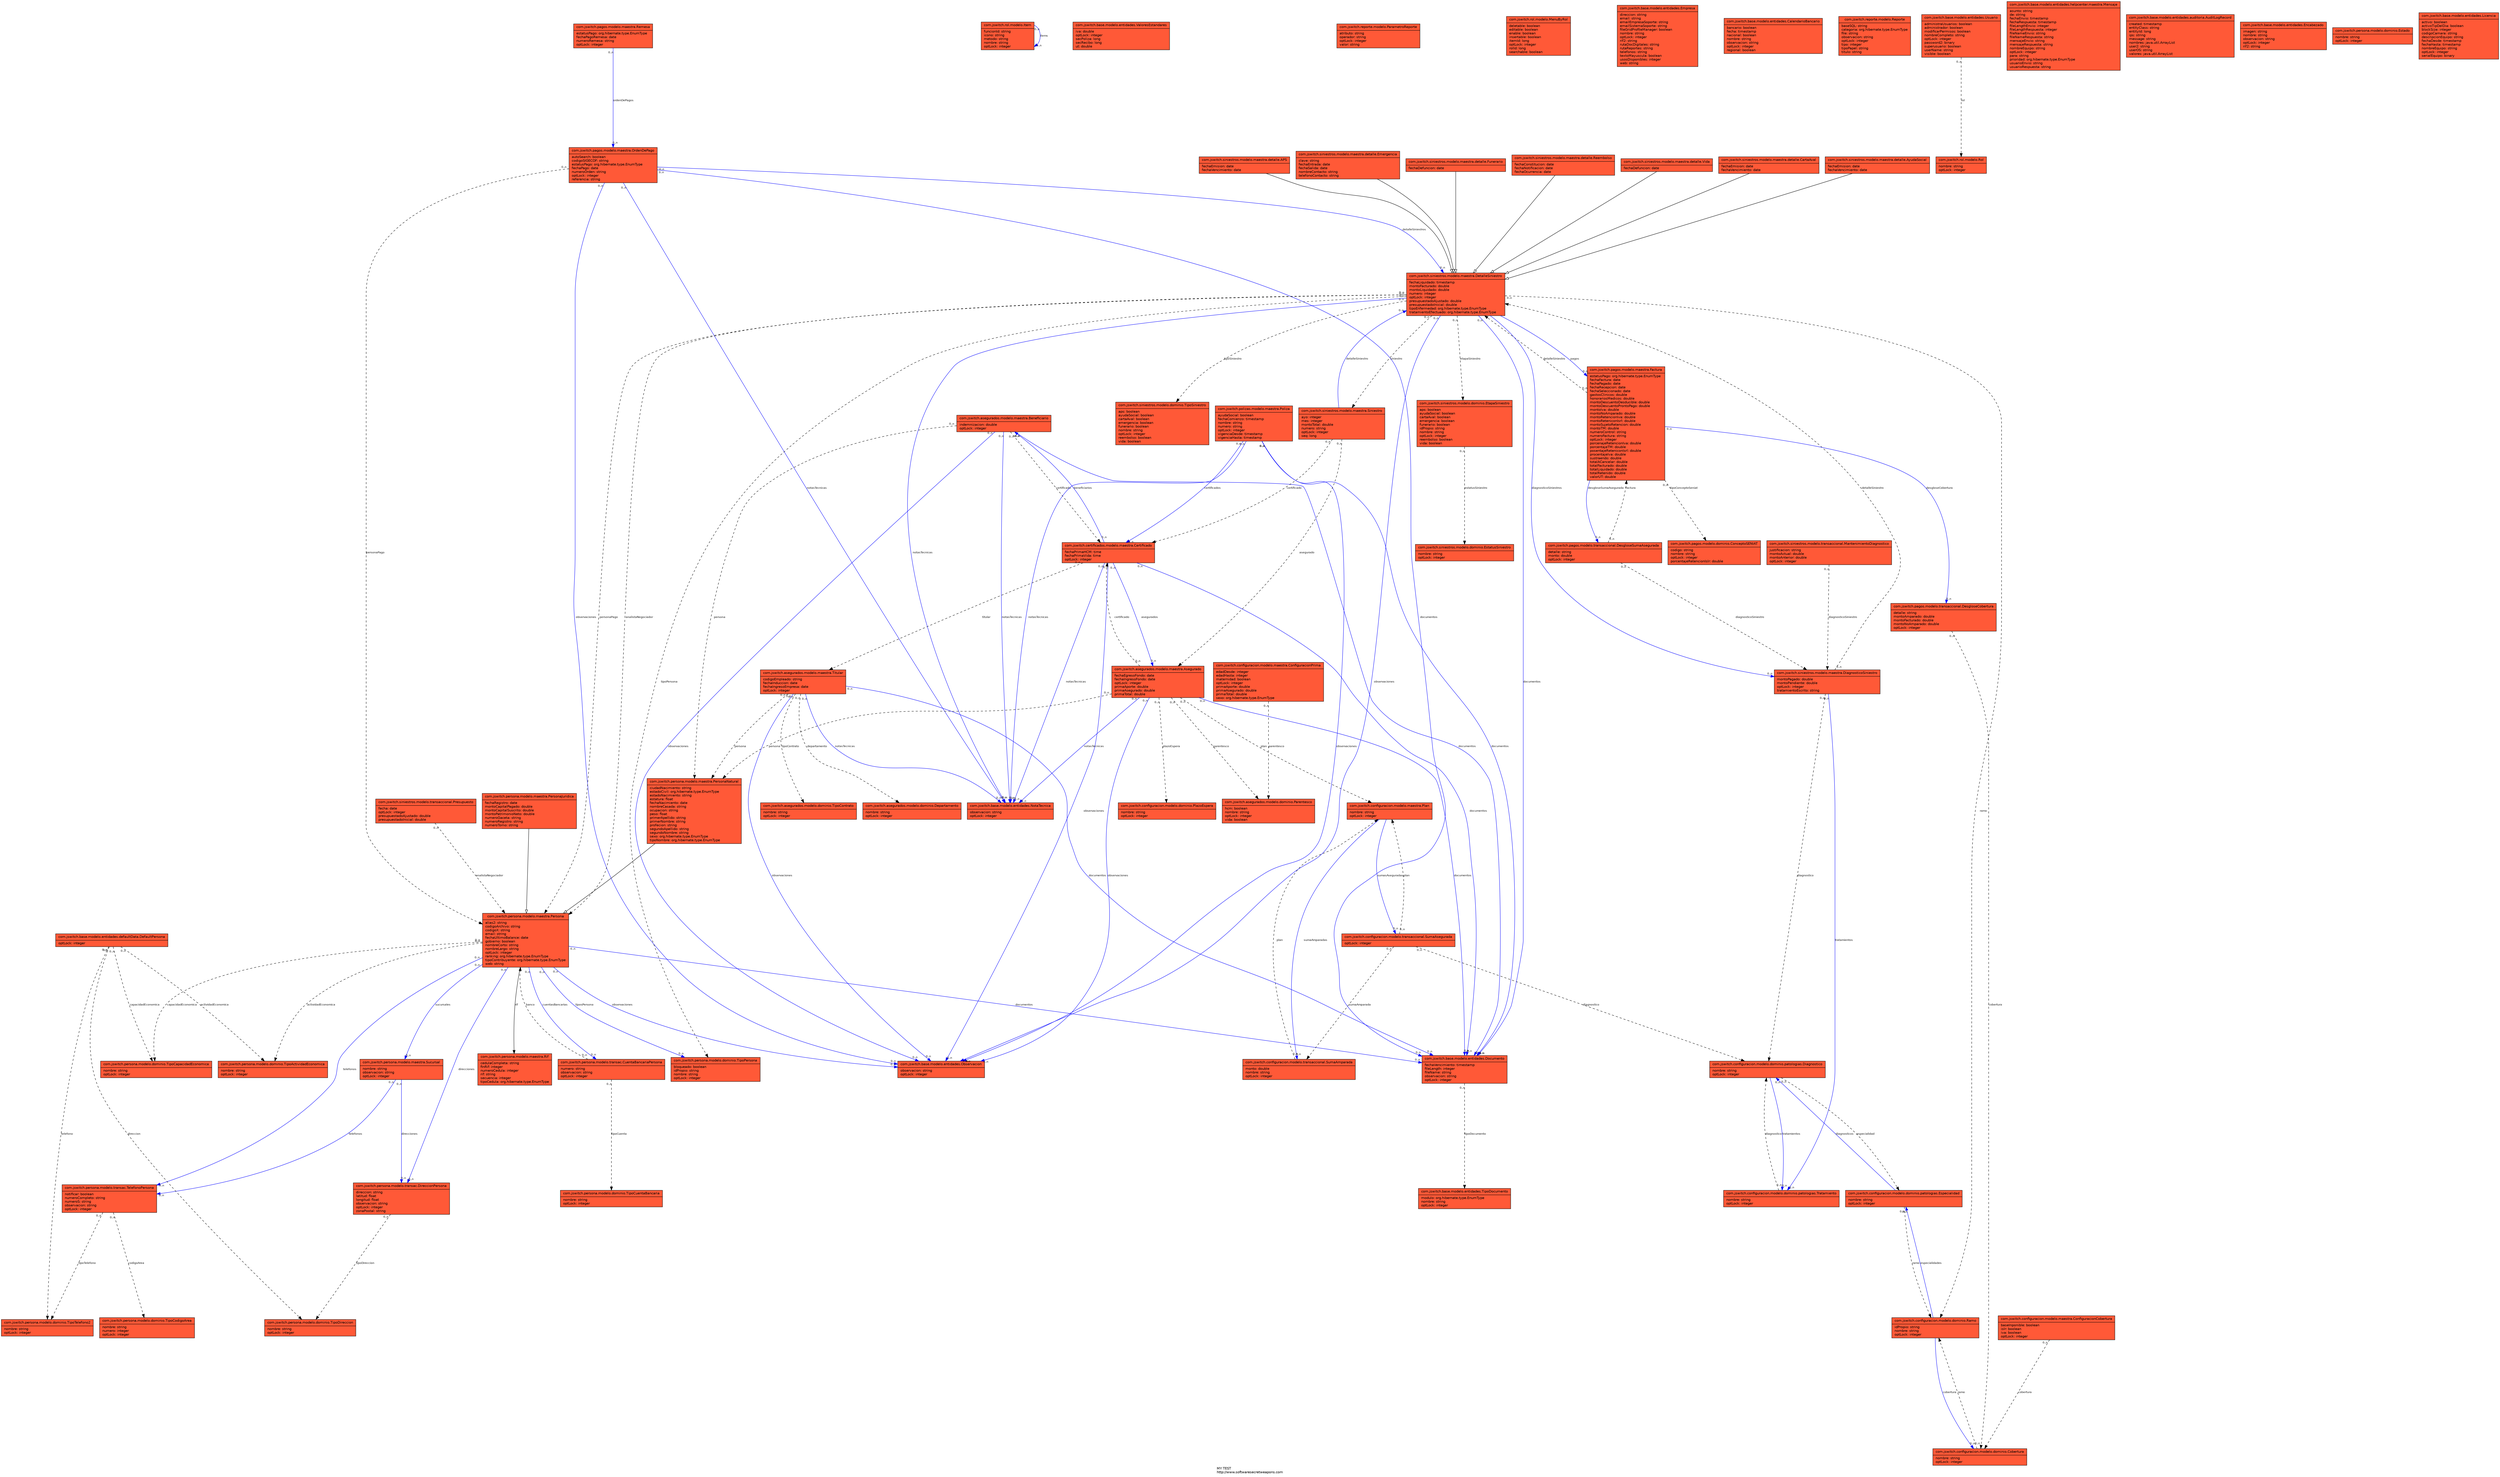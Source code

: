 digraph LinguineMap {
  compound=true;
  bgcolor="white"; fontcolor="black"; fontname="Helvetica"; fontsize="10.0"; ranksep="equally"; label="MY\ TEST\lhttp\:\/\/www\.softwaresecretweapons\.com\l"; URL="http\:\/\/www\.softwaresecretweapons\.com\l";
  edge [label="", fontcolor="black", fontname="Helvetica", fontsize="10.0", labelfontcolor="black", labelfontname="Helvetica", labelfontsize="10.0"];
  node [label="", fontcolor="black", fontname="Helvetica", fontsize="10.0", shape=record];
  NODE0 [  label="{com\.jswitch\.asegurados\.modelo\.maestra\.Beneficiario\n|indemnizacion\:\ double\loptLock\:\ integer\l}", shape="record", style="solid,filled", color="black", fillcolor="#FF5937", fontcolor="black", fontname="Helvetica", fontsize="10.0"];
  NODE2 [  label="{com\.jswitch\.certificados\.modelo\.maestra\.Certificado\n|fechaPrimaHCM\:\ time\lfechaPrimaVida\:\ time\loptLock\:\ integer\l}", shape="record", style="solid,filled", color="black", fillcolor="#FF5937", fontcolor="black", fontname="Helvetica", fontsize="10.0"];
  NODE3 [  label="{com\.jswitch\.base\.modelo\.entidades\.Documento\n|fechaVencimiento\:\ timestamp\lfileLength\:\ integer\lfileName\:\ string\lobservacion\:\ string\loptLock\:\ integer\l}", shape="record", style="solid,filled", color="black", fillcolor="#FF5937", fontcolor="black", fontname="Helvetica", fontsize="10.0"];
  NODE4 [  label="{com\.jswitch\.base\.modelo\.entidades\.NotaTecnica\n|observacion\:\ string\loptLock\:\ integer\l}", shape="record", style="solid,filled", color="black", fillcolor="#FF5937", fontcolor="black", fontname="Helvetica", fontsize="10.0"];
  NODE5 [  label="{com\.jswitch\.base\.modelo\.entidades\.Observacion\n|observacion\:\ string\loptLock\:\ integer\l}", shape="record", style="solid,filled", color="black", fillcolor="#FF5937", fontcolor="black", fontname="Helvetica", fontsize="10.0"];
  NODE6 [  label="{com\.jswitch\.persona\.modelo\.maestra\.PersonaNatural\n|ciudadNacimiento\:\ string\lestadoCivil\:\ org\.hibernate\.type\.EnumType\lestadoNacimiento\:\ string\lestatura\:\ float\lfechaNacimiento\:\ date\lnombreCasada\:\ string\locupacion\:\ string\lpeso\:\ float\lprimerApellido\:\ string\lprimerNombre\:\ string\lprofecion\:\ string\lsegundoApellido\:\ string\lsegundoNombre\:\ string\lsexo\:\ org\.hibernate\.type\.EnumType\ltipoNombre\:\ org\.hibernate\.type\.EnumType\l}", shape="record", style="solid,filled", color="black", fillcolor="#FF5937", fontcolor="black", fontname="Helvetica", fontsize="10.0"];
  NODE7 [  label="{com\.jswitch\.pagos\.modelo\.maestra\.Remesa\n|estatusPago\:\ org\.hibernate\.type\.EnumType\lfechaPagoRemesa\:\ date\lnumeroRemesa\:\ string\loptLock\:\ integer\l}", shape="record", style="solid,filled", color="black", fillcolor="#FF5937", fontcolor="black", fontname="Helvetica", fontsize="10.0"];
  NODE8 [  label="{com\.jswitch\.pagos\.modelo\.maestra\.OrdenDePago\n|autoSearch\:\ boolean\lcodigoSIGECOF\:\ string\lestatusPago\:\ org\.hibernate\.type\.EnumType\lfechaPago\:\ date\lnumeroOrden\:\ string\loptLock\:\ integer\lreferencia\:\ string\l}", shape="record", style="solid,filled", color="black", fillcolor="#FF5937", fontcolor="black", fontname="Helvetica", fontsize="10.0"];
  NODE9 [  label="{com\.jswitch\.persona\.modelo\.transac\.TelefonoPersona\n|notificar\:\ boolean\lnumeroCompleto\:\ string\lnumeroS\:\ string\lobservacion\:\ string\loptLock\:\ integer\l}", shape="record", style="solid,filled", color="black", fillcolor="#FF5937", fontcolor="black", fontname="Helvetica", fontsize="10.0"];
  NODE10 [  label="{com\.jswitch\.persona\.modelo\.dominio\.TipoCodigoArea\n|nombre\:\ string\lnumero\:\ integer\loptLock\:\ integer\l}", shape="record", style="solid,filled", color="black", fillcolor="#FF5937", fontcolor="black", fontname="Helvetica", fontsize="10.0"];
  NODE11 [  label="{com\.jswitch\.persona\.modelo\.dominio\.TipoTelefono2\n|nombre\:\ string\loptLock\:\ integer\l}", shape="record", style="solid,filled", color="black", fillcolor="#FF5937", fontcolor="black", fontname="Helvetica", fontsize="10.0"];
  NODE12 [  label="{com\.jswitch\.configuracion\.modelo\.transaccional\.SumaAmparada\n|monto\:\ double\lnombre\:\ string\loptLock\:\ integer\l}", shape="record", style="solid,filled", color="black", fillcolor="#FF5937", fontcolor="black", fontname="Helvetica", fontsize="10.0"];
  NODE13 [  label="{com\.jswitch\.configuracion\.modelo\.maestra\.Plan\n|nombre\:\ string\loptLock\:\ integer\l}", shape="record", style="solid,filled", color="black", fillcolor="#FF5937", fontcolor="black", fontname="Helvetica", fontsize="10.0"];
  NODE14 [  label="{com\.jswitch\.siniestros\.modelo\.transaccional\.Presupuesto\n|fecha\:\ date\loptLock\:\ integer\lpresupuestadoAjustado\:\ double\lpresupuestadoInicial\:\ double\l}", shape="record", style="solid,filled", color="black", fillcolor="#FF5937", fontcolor="black", fontname="Helvetica", fontsize="10.0"];
  NODE15 [  label="{com\.jswitch\.persona\.modelo\.maestra\.Persona\n|alias2\:\ string\lcodigoArchivo\:\ string\lcodigoX\:\ string\lemail\:\ string\lfechaUltimoBalance\:\ date\lgobierno\:\ boolean\lnombreCorto\:\ string\lnombreLargo\:\ string\loptLock\:\ integer\lranking\:\ org\.hibernate\.type\.EnumType\ltipoContribuyente\:\ org\.hibernate\.type\.EnumType\lweb\:\ string\l}", shape="record", style="solid,filled", color="black", fillcolor="#FF5937", fontcolor="black", fontname="Helvetica", fontsize="10.0"];
  NODE16 [  label="{com\.jswitch\.rol\.modelo\.Item\n|funcionId\:\ string\licono\:\ string\lmetodo\:\ string\lnombre\:\ string\loptLock\:\ integer\l}", shape="record", style="solid,filled", color="black", fillcolor="#FF5937", fontcolor="black", fontname="Helvetica", fontsize="10.0"];
  NODE17 [  label="{com\.jswitch\.siniestros\.modelo\.dominio\.TipoSiniestro\n|aps\:\ boolean\layudaSocial\:\ boolean\lcartaAval\:\ boolean\lemergencia\:\ boolean\lfunerario\:\ boolean\lnombre\:\ string\loptLock\:\ integer\lreembolso\:\ boolean\lvida\:\ boolean\l}", shape="record", style="solid,filled", color="black", fillcolor="#FF5937", fontcolor="black", fontname="Helvetica", fontsize="10.0"];
  NODE18 [  label="{com\.jswitch\.persona\.modelo\.maestra\.Sucursal\n|nombre\:\ string\lobservacion\:\ string\loptLock\:\ integer\l}", shape="record", style="solid,filled", color="black", fillcolor="#FF5937", fontcolor="black", fontname="Helvetica", fontsize="10.0"];
  NODE19 [  label="{com\.jswitch\.persona\.modelo\.transac\.DireccionPersona\n|direccion\:\ string\llatitud\:\ float\llongitud\:\ float\lobservacion\:\ string\loptLock\:\ integer\lzonaPostal\:\ string\l}", shape="record", style="solid,filled", color="black", fillcolor="#FF5937", fontcolor="black", fontname="Helvetica", fontsize="10.0"];
  NODE20 [  label="{com\.jswitch\.configuracion\.modelo\.dominio\.PlazoEspera\n|nombre\:\ string\loptLock\:\ integer\l}", shape="record", style="solid,filled", color="black", fillcolor="#FF5937", fontcolor="black", fontname="Helvetica", fontsize="10.0"];
  NODE21 [  label="{com\.jswitch\.base\.modelo\.entidades\.ValoresEstandares\n|iva\:\ double\loptLock\:\ integer\lsecPoliza\:\ long\lsecRecibo\:\ long\lut\:\ double\l}", shape="record", style="solid,filled", color="black", fillcolor="#FF5937", fontcolor="black", fontname="Helvetica", fontsize="10.0"];
  NODE22 [  label="{com\.jswitch\.configuracion\.modelo\.transaccional\.SumaAsegurada\n|optLock\:\ integer\l}", shape="record", style="solid,filled", color="black", fillcolor="#FF5937", fontcolor="black", fontname="Helvetica", fontsize="10.0"];
  NODE23 [  label="{com\.jswitch\.reporte\.modelo\.ParametroReporte\n|atributo\:\ string\loperador\:\ string\loptLock\:\ integer\lvalor\:\ string\l}", shape="record", style="solid,filled", color="black", fillcolor="#FF5937", fontcolor="black", fontname="Helvetica", fontsize="10.0"];
  NODE24 [  label="{com\.jswitch\.configuracion\.modelo\.dominio\.Cobertura\n|nombre\:\ string\loptLock\:\ integer\l}", shape="record", style="solid,filled", color="black", fillcolor="#FF5937", fontcolor="black", fontname="Helvetica", fontsize="10.0"];
  NODE25 [  label="{com\.jswitch\.configuracion\.modelo\.dominio\.Ramo\n|idPropio\:\ string\lnombre\:\ string\loptLock\:\ integer\l}", shape="record", style="solid,filled", color="black", fillcolor="#FF5937", fontcolor="black", fontname="Helvetica", fontsize="10.0"];
  NODE26 [  label="{com\.jswitch\.siniestros\.modelo\.maestra\.detalle\.CartaAval\n|fechaEmision\:\ date\lfechaVencimiento\:\ date\l}", shape="record", style="solid,filled", color="black", fillcolor="#FF5937", fontcolor="black", fontname="Helvetica", fontsize="10.0"];
  NODE27 [  label="{com\.jswitch\.configuracion\.modelo\.dominio\.patologias\.Tratamiento\n|nombre\:\ string\loptLock\:\ integer\l}", shape="record", style="solid,filled", color="black", fillcolor="#FF5937", fontcolor="black", fontname="Helvetica", fontsize="10.0"];
  NODE28 [  label="{com\.jswitch\.configuracion\.modelo\.dominio\.patologias\.Diagnostico\n|nombre\:\ string\loptLock\:\ integer\l}", shape="record", style="solid,filled", color="black", fillcolor="#FF5937", fontcolor="black", fontname="Helvetica", fontsize="10.0"];
  NODE29 [  label="{com\.jswitch\.polizas\.modelo\.maestra\.Poliza\n|ayudaSocial\:\ boolean\lfechaComienzo\:\ timestamp\lnombre\:\ string\lnumero\:\ string\loptLock\:\ integer\lvigenciaDesde\:\ timestamp\lvigenciaHasta\:\ timestamp\l}", shape="record", style="solid,filled", color="black", fillcolor="#FF5937", fontcolor="black", fontname="Helvetica", fontsize="10.0"];
  NODE30 [  label="{com\.jswitch\.rol\.modelo\.MenuByRol\n|deletable\:\ boolean\leditable\:\ boolean\lenable\:\ boolean\linsertable\:\ boolean\litemId\:\ long\loptLock\:\ integer\lrolId\:\ long\lsearchable\:\ boolean\l}", shape="record", style="solid,filled", color="black", fillcolor="#FF5937", fontcolor="black", fontname="Helvetica", fontsize="10.0"];
  NODE31 [  label="{com\.jswitch\.siniestros\.modelo\.transaccional\.MantenimientoDiagnostico\n|justificacion\:\ string\lmontoActual\:\ double\lmontoAnterior\:\ double\loptLock\:\ integer\l}", shape="record", style="solid,filled", color="black", fillcolor="#FF5937", fontcolor="black", fontname="Helvetica", fontsize="10.0"];
  NODE32 [  label="{com\.jswitch\.siniestros\.modelo\.maestra\.DiagnosticoSiniestro\n|montoPagado\:\ double\lmontoPendiente\:\ double\loptLock\:\ integer\ltratamientoEscrito\:\ string\l}", shape="record", style="solid,filled", color="black", fillcolor="#FF5937", fontcolor="black", fontname="Helvetica", fontsize="10.0"];
  NODE33 [  label="{com\.jswitch\.pagos\.modelo\.transaccional\.DesgloseSumaAsegurada\n|detalle\:\ string\lmonto\:\ double\loptLock\:\ integer\l}", shape="record", style="solid,filled", color="black", fillcolor="#FF5937", fontcolor="black", fontname="Helvetica", fontsize="10.0"];
  NODE34 [  label="{com\.jswitch\.pagos\.modelo\.maestra\.Factura\n|estatusPago\:\ org\.hibernate\.type\.EnumType\lfechaFactura\:\ date\lfechaPagado\:\ date\lfechaRecepcion\:\ date\lfechaSeleccionado\:\ date\lgastosClinicos\:\ double\lhonorariosMedicos\:\ double\lmontoDescuentoDesducible\:\ double\lmontoDescuentoProntoPago\:\ double\lmontoIva\:\ double\lmontoNoAmparado\:\ double\lmontoRetencionIva\:\ double\lmontoReteniconIsrl\:\ double\lmontoSujetoRetencion\:\ double\lmontoTM\:\ double\lnumeroControl\:\ string\lnumeroFactura\:\ string\loptLock\:\ integer\lporcenajeRetencionIva\:\ double\lporcentajeTM\:\ double\lposentajeReteniconIsrl\:\ double\lprocentajeIva\:\ double\lsustraendo\:\ double\ltotalACancelar\:\ double\ltotalFacturado\:\ double\ltotalLiquidado\:\ double\ltotalRetenido\:\ double\lvalorUT\:\ double\l}", shape="record", style="solid,filled", color="black", fillcolor="#FF5937", fontcolor="black", fontname="Helvetica", fontsize="10.0"];
  NODE35 [  label="{com\.jswitch\.persona\.modelo\.dominio\.TipoCuentaBancaria\n|nombre\:\ string\loptLock\:\ integer\l}", shape="record", style="solid,filled", color="black", fillcolor="#FF5937", fontcolor="black", fontname="Helvetica", fontsize="10.0"];
  NODE36 [  label="{com\.jswitch\.base\.modelo\.entidades\.Empresa\n|direccion\:\ string\lemail\:\ string\lemailEmpresaSoporte\:\ string\lemailSistemaSoporte\:\ string\lfileGridProfileManager\:\ boolean\lnombre\:\ string\loptLock\:\ integer\lrif2\:\ string\lrutaDocDigitales\:\ string\lrutaReportes\:\ string\ltelefonos\:\ string\ltextoMayuscula\:\ boolean\lusosDisponibles\:\ integer\lweb\:\ string\l}", shape="record", style="solid,filled", color="black", fillcolor="#FF5937", fontcolor="black", fontname="Helvetica", fontsize="10.0"];
  NODE37 [  label="{com\.jswitch\.persona\.modelo\.maestra\.PersonaJuridica\n|fechaRegistro\:\ date\lmontoCapitalPagado\:\ double\lmontoCapitalSuscrito\:\ double\lmontoPatrimonioNeto\:\ double\lnumeroGaceta\:\ string\lnumeroRegistro\:\ string\lnumeroTomo\:\ string\l}", shape="record", style="solid,filled", color="black", fillcolor="#FF5937", fontcolor="black", fontname="Helvetica", fontsize="10.0"];
  NODE38 [  label="{com\.jswitch\.siniestros\.modelo\.maestra\.detalle\.AyudaSocial\n|fechaEmision\:\ date\lfechaVencimiento\:\ date\l}", shape="record", style="solid,filled", color="black", fillcolor="#FF5937", fontcolor="black", fontname="Helvetica", fontsize="10.0"];
  NODE39 [  label="{com\.jswitch\.asegurados\.modelo\.dominio\.Parentesco\n|hcm\:\ boolean\lnombre\:\ string\loptLock\:\ integer\lvida\:\ boolean\l}", shape="record", style="solid,filled", color="black", fillcolor="#FF5937", fontcolor="black", fontname="Helvetica", fontsize="10.0"];
  NODE40 [  label="{com\.jswitch\.persona\.modelo\.dominio\.TipoCapacidadEconomica\n|nombre\:\ string\loptLock\:\ integer\l}", shape="record", style="solid,filled", color="black", fillcolor="#FF5937", fontcolor="black", fontname="Helvetica", fontsize="10.0"];
  NODE41 [  label="{com\.jswitch\.asegurados\.modelo\.dominio\.Departamento\n|nombre\:\ string\loptLock\:\ integer\l}", shape="record", style="solid,filled", color="black", fillcolor="#FF5937", fontcolor="black", fontname="Helvetica", fontsize="10.0"];
  NODE42 [  label="{com\.jswitch\.pagos\.modelo\.transaccional\.DesgloseCobertura\n|detalle\:\ string\lmontoAmparado\:\ double\lmontoFacturado\:\ double\lmontoNoAmparado\:\ double\loptLock\:\ integer\l}", shape="record", style="solid,filled", color="black", fillcolor="#FF5937", fontcolor="black", fontname="Helvetica", fontsize="10.0"];
  NODE43 [  label="{com\.jswitch\.pagos\.modelo\.dominio\.ConceptoSENIAT\n|codigo\:\ string\lnombre\:\ string\loptLock\:\ integer\lporcentajeRetencionIslr\:\ double\l}", shape="record", style="solid,filled", color="black", fillcolor="#FF5937", fontcolor="black", fontname="Helvetica", fontsize="10.0"];
  NODE44 [  label="{com\.jswitch\.asegurados\.modelo\.maestra\.Asegurado\n|fechaEgresoFondo\:\ date\lfechaIngresoFondo\:\ date\loptLock\:\ integer\lprimaAporte\:\ double\lprimaAsegurado\:\ double\lprimaTotal\:\ double\l}", shape="record", style="solid,filled", color="black", fillcolor="#FF5937", fontcolor="black", fontname="Helvetica", fontsize="10.0"];
  NODE45 [  label="{com\.jswitch\.asegurados\.modelo\.maestra\.Titular\n|codigoEmpleado\:\ string\lfechaInduccion\:\ date\lfechaIngresoEmpresa\:\ date\loptLock\:\ integer\l}", shape="record", style="solid,filled", color="black", fillcolor="#FF5937", fontcolor="black", fontname="Helvetica", fontsize="10.0"];
  NODE46 [  label="{com\.jswitch\.base\.modelo\.entidades\.CalendarioBancario\n|bancario\:\ boolean\lfecha\:\ timestamp\lnacional\:\ boolean\lnombre\:\ string\lobservacion\:\ string\loptLock\:\ integer\lregional\:\ boolean\l}", shape="record", style="solid,filled", color="black", fillcolor="#FF5937", fontcolor="black", fontname="Helvetica", fontsize="10.0"];
  NODE47 [  label="{com\.jswitch\.siniestros\.modelo\.maestra\.Siniestro\n|ayo\:\ integer\lmes\:\ integer\lmontoTotal\:\ double\lnumero\:\ string\loptLock\:\ integer\lseq\:\ long\l}", shape="record", style="solid,filled", color="black", fillcolor="#FF5937", fontcolor="black", fontname="Helvetica", fontsize="10.0"];
  NODE48 [  label="{com\.jswitch\.siniestros\.modelo\.maestra\.DetalleSiniestro\n|fechaLiquidado\:\ timestamp\lmontoFacturado\:\ double\lmontoLiquidado\:\ double\lnumero\:\ integer\loptLock\:\ integer\lpresupuestadoAjustado\:\ double\lpresupuestadoInicial\:\ double\ltipoEnfermedad\:\ org\.hibernate\.type\.EnumType\ltratamientoEfectuado\:\ org\.hibernate\.type\.EnumType\l}", shape="record", style="solid,filled", color="black", fillcolor="#FF5937", fontcolor="black", fontname="Helvetica", fontsize="10.0"];
  NODE49 [  label="{com\.jswitch\.configuracion\.modelo\.dominio\.patologias\.Especialidad\n|nombre\:\ string\loptLock\:\ integer\l}", shape="record", style="solid,filled", color="black", fillcolor="#FF5937", fontcolor="black", fontname="Helvetica", fontsize="10.0"];
  NODE50 [  label="{com\.jswitch\.siniestros\.modelo\.dominio\.EtapaSiniestro\n|aps\:\ boolean\layudaSocial\:\ boolean\lcartaAval\:\ boolean\lemergencia\:\ boolean\lfunerario\:\ boolean\lidPropio\:\ string\lnombre\:\ string\loptLock\:\ integer\lreembolso\:\ boolean\lvida\:\ boolean\l}", shape="record", style="solid,filled", color="black", fillcolor="#FF5937", fontcolor="black", fontname="Helvetica", fontsize="10.0"];
  NODE51 [  label="{com\.jswitch\.persona\.modelo\.dominio\.TipoPersona\n|bloqueado\:\ boolean\lidPropio\:\ string\lnombre\:\ string\loptLock\:\ integer\l}", shape="record", style="solid,filled", color="black", fillcolor="#FF5937", fontcolor="black", fontname="Helvetica", fontsize="10.0"];
  NODE52 [  label="{com\.jswitch\.siniestros\.modelo\.maestra\.detalle\.APS\n|fechaEmision\:\ date\lfechaVencimiento\:\ date\l}", shape="record", style="solid,filled", color="black", fillcolor="#FF5937", fontcolor="black", fontname="Helvetica", fontsize="10.0"];
  NODE53 [  label="{com\.jswitch\.siniestros\.modelo\.maestra\.detalle\.Emergencia\n|clave\:\ string\lfechaEntrada\:\ date\lfechaSalida\:\ date\lnombreContacto\:\ string\ltelefonoContacto\:\ string\l}", shape="record", style="solid,filled", color="black", fillcolor="#FF5937", fontcolor="black", fontname="Helvetica", fontsize="10.0"];
  NODE54 [  label="{com\.jswitch\.siniestros\.modelo\.maestra\.detalle\.Funerario\n|fechaDefuncion\:\ date\l}", shape="record", style="solid,filled", color="black", fillcolor="#FF5937", fontcolor="black", fontname="Helvetica", fontsize="10.0"];
  NODE55 [  label="{com\.jswitch\.siniestros\.modelo\.maestra\.detalle\.Reembolso\n|fechaConstitucion\:\ date\lfechaNotificacion\:\ date\lfechaOcurrencia\:\ date\l}", shape="record", style="solid,filled", color="black", fillcolor="#FF5937", fontcolor="black", fontname="Helvetica", fontsize="10.0"];
  NODE56 [  label="{com\.jswitch\.siniestros\.modelo\.maestra\.detalle\.Vida\n|fechaDefuncion\:\ date\l}", shape="record", style="solid,filled", color="black", fillcolor="#FF5937", fontcolor="black", fontname="Helvetica", fontsize="10.0"];
  NODE57 [  label="{com\.jswitch\.persona\.modelo\.dominio\.TipoDireccion\n|nombre\:\ string\loptLock\:\ integer\l}", shape="record", style="solid,filled", color="black", fillcolor="#FF5937", fontcolor="black", fontname="Helvetica", fontsize="10.0"];
  NODE58 [  label="{com\.jswitch\.asegurados\.modelo\.dominio\.TipoContrato\n|nombre\:\ string\loptLock\:\ integer\l}", shape="record", style="solid,filled", color="black", fillcolor="#FF5937", fontcolor="black", fontname="Helvetica", fontsize="10.0"];
  NODE59 [  label="{com\.jswitch\.configuracion\.modelo\.maestra\.ConfiguracionCobertura\n|baseInponible\:\ boolean\lislr\:\ boolean\liva\:\ boolean\loptLock\:\ integer\l}", shape="record", style="solid,filled", color="black", fillcolor="#FF5937", fontcolor="black", fontname="Helvetica", fontsize="10.0"];
  NODE60 [  label="{com\.jswitch\.siniestros\.modelo\.dominio\.EstatusSiniestro\n|nombre\:\ string\loptLock\:\ integer\l}", shape="record", style="solid,filled", color="black", fillcolor="#FF5937", fontcolor="black", fontname="Helvetica", fontsize="10.0"];
  NODE61 [  label="{com\.jswitch\.base\.modelo\.entidades\.TipoDocumento\n|modulo\:\ org\.hibernate\.type\.EnumType\lnombre\:\ string\loptLock\:\ integer\l}", shape="record", style="solid,filled", color="black", fillcolor="#FF5937", fontcolor="black", fontname="Helvetica", fontsize="10.0"];
  NODE62 [  label="{com\.jswitch\.persona\.modelo\.dominio\.TipoActividadEconomica\n|nombre\:\ string\loptLock\:\ integer\l}", shape="record", style="solid,filled", color="black", fillcolor="#FF5937", fontcolor="black", fontname="Helvetica", fontsize="10.0"];
  NODE63 [  label="{com\.jswitch\.reporte\.modelo\.Reporte\n|baseSQL\:\ string\lcategoria\:\ org\.hibernate\.type\.EnumType\lfile\:\ string\lobservacion\:\ string\loptLock\:\ integer\ltipo\:\ integer\ltipoPapel\:\ string\ltitulo\:\ string\l}", shape="record", style="solid,filled", color="black", fillcolor="#FF5937", fontcolor="black", fontname="Helvetica", fontsize="10.0"];
  NODE64 [  label="{com\.jswitch\.base\.modelo\.entidades\.Usuario\n|administraUsuarios\:\ boolean\ladministrador\:\ boolean\lmodificarPermisos\:\ boolean\lnombreCompleto\:\ string\loptLock\:\ integer\lpassword2\:\ binary\lsuperusuario\:\ boolean\luserName\:\ string\lvisible\:\ boolean\l}", shape="record", style="solid,filled", color="black", fillcolor="#FF5937", fontcolor="black", fontname="Helvetica", fontsize="10.0"];
  NODE65 [  label="{com\.jswitch\.rol\.modelo\.Rol\n|nombre\:\ string\loptLock\:\ integer\l}", shape="record", style="solid,filled", color="black", fillcolor="#FF5937", fontcolor="black", fontname="Helvetica", fontsize="10.0"];
  NODE66 [  label="{com\.jswitch\.base\.modelo\.entidades\.helpcenter\.maestra\.Mensaje\n|asunto\:\ string\lde\:\ string\lfechaEnvio\:\ timestamp\lfechaRespuesta\:\ timestamp\lfileLengthEnvio\:\ integer\lfileLengthRespuesta\:\ integer\lfileNameEnvio\:\ string\lfileNameRespuesta\:\ string\lmensajeEnvio\:\ string\lmensajeRespuesta\:\ string\lnombreEquipo\:\ string\loptLock\:\ integer\lpara\:\ string\lprioridad\:\ org\.hibernate\.type\.EnumType\lusuarioEnvio\:\ string\lusuarioRespuesta\:\ string\l}", shape="record", style="solid,filled", color="black", fillcolor="#FF5937", fontcolor="black", fontname="Helvetica", fontsize="10.0"];
  NODE67 [  label="{com\.jswitch\.base\.modelo\.entidades\.auditoria\.AuditLogRecord\n|created\:\ timestamp\lentityClass\:\ string\lentityId\:\ long\lips\:\ string\lmessage\:\ string\lnombres\:\ java\.util\.ArrayList\luser2\:\ string\luserOS\:\ string\lvalores\:\ java\.util\.ArrayList\l}", shape="record", style="solid,filled", color="black", fillcolor="#FF5937", fontcolor="black", fontname="Helvetica", fontsize="10.0"];
  NODE68 [  label="{com\.jswitch\.base\.modelo\.entidades\.Encabezado\n|imagen\:\ string\lnombre\:\ string\lobservacion\:\ string\loptLock\:\ integer\lrif2\:\ string\l}", shape="record", style="solid,filled", color="black", fillcolor="#FF5937", fontcolor="black", fontname="Helvetica", fontsize="10.0"];
  NODE69 [  label="{com\.jswitch\.persona\.modelo\.transac\.CuentaBancariaPersona\n|numero\:\ string\lobservacion\:\ string\loptLock\:\ integer\l}", shape="record", style="solid,filled", color="black", fillcolor="#FF5937", fontcolor="black", fontname="Helvetica", fontsize="10.0"];
  NODE70 [  label="{com\.jswitch\.configuracion\.modelo\.maestra\.ConfiguracionPrima\n|edadDesde\:\ integer\ledadHasta\:\ integer\lmaternidad\:\ boolean\loptLock\:\ integer\lprimaAporte\:\ double\lprimaAsegurado\:\ double\lprimaTotal\:\ double\lsexo\:\ org\.hibernate\.type\.EnumType\l}", shape="record", style="solid,filled", color="black", fillcolor="#FF5937", fontcolor="black", fontname="Helvetica", fontsize="10.0"];
  NODE71 [  label="{com\.jswitch\.persona\.modelo\.dominio\.Estado\n|nombre\:\ string\loptLock\:\ integer\l}", shape="record", style="solid,filled", color="black", fillcolor="#FF5937", fontcolor="black", fontname="Helvetica", fontsize="10.0"];
  NODE72 [  label="{com\.jswitch\.persona\.modelo\.maestra\.Rif\n|cedulaCompleta\:\ string\lfinRif\:\ integer\lnumeroCedula\:\ integer\lrif\:\ string\lsecuencia\:\ integer\ltipoCedula\:\ org\.hibernate\.type\.EnumType\l}", shape="record", style="solid,filled", color="black", fillcolor="#FF5937", fontcolor="black", fontname="Helvetica", fontsize="10.0"];
  NODE73 [  label="{com\.jswitch\.base\.modelo\.entidades\.defaultData\.DefaultPersona\n|optLock\:\ integer\l}", shape="record", style="solid,filled", color="black", fillcolor="#FF5937", fontcolor="black", fontname="Helvetica", fontsize="10.0"];
  NODE74 [  label="{com\.jswitch\.base\.modelo\.entidades\.Licencia\n|activo\:\ boolean\lactivoTipDelDia\:\ boolean\lblockSize\:\ integer\lcodigoCamara\:\ string\ldescripcionEquipo\:\ string\lfechaDesde\:\ timestamp\lfechaHasta\:\ timestamp\lnombreEquipo\:\ string\loptLock\:\ integer\lserialEquipo\:\ binary\l}", shape="record", style="solid,filled", color="black", fillcolor="#FF5937", fontcolor="black", fontname="Helvetica", fontsize="10.0"];
  NODE0 -> NODE2 [  label="certificado", style="dashed", color="black", headlabel="", taillabel="0..n", arrowsize=1.0, arrowhead="normal", arrowtail="NONE", labelangle=-25.0, labeldistance=1.5, fontcolor="black", fontname="Helvetica", fontsize="8.0", labelfontcolor="black", labelfontname="Helvetica", labelfontsize="8.0"];
  NODE0 -> NODE3 [  label="documentos", style="solid", color="blue", headlabel="0..n", taillabel="0..n", arrowsize=1.0, arrowhead="normal", arrowtail="diamond", labelangle=-25.0, labeldistance=1.5, fontcolor="black", fontname="Helvetica", fontsize="8.0", labelfontcolor="black", labelfontname="Helvetica", labelfontsize="8.0"];
  NODE0 -> NODE4 [  label="notasTecnicas", style="solid", color="blue", headlabel="0..n", taillabel="0..n", arrowsize=1.0, arrowhead="normal", arrowtail="diamond", labelangle=-25.0, labeldistance=1.5, fontcolor="black", fontname="Helvetica", fontsize="8.0", labelfontcolor="black", labelfontname="Helvetica", labelfontsize="8.0"];
  NODE0 -> NODE5 [  label="observaciones", style="solid", color="blue", headlabel="0..n", taillabel="0..n", arrowsize=1.0, arrowhead="normal", arrowtail="diamond", labelangle=-25.0, labeldistance=1.5, fontcolor="black", fontname="Helvetica", fontsize="8.0", labelfontcolor="black", labelfontname="Helvetica", labelfontsize="8.0"];
  NODE0 -> NODE6 [  label="persona", style="dashed", color="black", headlabel="", taillabel="0..n", arrowsize=1.0, arrowhead="normal", arrowtail="NONE", labelangle=-25.0, labeldistance=1.5, fontcolor="black", fontname="Helvetica", fontsize="8.0", labelfontcolor="black", labelfontname="Helvetica", labelfontsize="8.0"];
  NODE7 -> NODE8 [  label="ordenDePagos", style="solid", color="blue", headlabel="0..n", taillabel="0..n", arrowsize=1.0, arrowhead="normal", arrowtail="diamond", labelangle=-25.0, labeldistance=1.5, fontcolor="black", fontname="Helvetica", fontsize="8.0", labelfontcolor="black", labelfontname="Helvetica", labelfontsize="8.0"];
  NODE9 -> NODE10 [  label="codigoArea", style="dashed", color="black", headlabel="", taillabel="0..n", arrowsize=1.0, arrowhead="normal", arrowtail="NONE", labelangle=-25.0, labeldistance=1.5, fontcolor="black", fontname="Helvetica", fontsize="8.0", labelfontcolor="black", labelfontname="Helvetica", labelfontsize="8.0"];
  NODE9 -> NODE11 [  label="tipoTelefono", style="dashed", color="black", headlabel="", taillabel="0..n", arrowsize=1.0, arrowhead="normal", arrowtail="NONE", labelangle=-25.0, labeldistance=1.5, fontcolor="black", fontname="Helvetica", fontsize="8.0", labelfontcolor="black", labelfontname="Helvetica", labelfontsize="8.0"];
  NODE12 -> NODE13 [  label="plan", style="dashed", color="black", headlabel="", taillabel="0..n", arrowsize=1.0, arrowhead="normal", arrowtail="NONE", labelangle=-25.0, labeldistance=1.5, fontcolor="black", fontname="Helvetica", fontsize="8.0", labelfontcolor="black", labelfontname="Helvetica", labelfontsize="8.0"];
  NODE14 -> NODE15 [  label="analistaNegociador", style="dashed", color="black", headlabel="", taillabel="0..n", arrowsize=1.0, arrowhead="normal", arrowtail="NONE", labelangle=-25.0, labeldistance=1.5, fontcolor="black", fontname="Helvetica", fontsize="8.0", labelfontcolor="black", labelfontname="Helvetica", labelfontsize="8.0"];
  NODE16 -> NODE16 [  label="items", style="solid", color="blue", headlabel="0..n", taillabel="0..n", arrowsize=1.0, arrowhead="normal", arrowtail="diamond", labelangle=-25.0, labeldistance=1.5, fontcolor="black", fontname="Helvetica", fontsize="8.0", labelfontcolor="black", labelfontname="Helvetica", labelfontsize="8.0"];
  NODE18 -> NODE19 [  label="direcciones", style="solid", color="blue", headlabel="0..n", taillabel="0..n", arrowsize=1.0, arrowhead="normal", arrowtail="diamond", labelangle=-25.0, labeldistance=1.5, fontcolor="black", fontname="Helvetica", fontsize="8.0", labelfontcolor="black", labelfontname="Helvetica", labelfontsize="8.0"];
  NODE18 -> NODE9 [  label="telefonos", style="solid", color="blue", headlabel="0..n", taillabel="0..n", arrowsize=1.0, arrowhead="normal", arrowtail="diamond", labelangle=-25.0, labeldistance=1.5, fontcolor="black", fontname="Helvetica", fontsize="8.0", labelfontcolor="black", labelfontname="Helvetica", labelfontsize="8.0"];
  NODE13 -> NODE12 [  label="sumaAmparadas", style="solid", color="blue", headlabel="0..n", taillabel="", arrowsize=1.0, arrowhead="normal", arrowtail="diamond", labelangle=-25.0, labeldistance=1.5, fontcolor="black", fontname="Helvetica", fontsize="8.0", labelfontcolor="black", labelfontname="Helvetica", labelfontsize="8.0"];
  NODE13 -> NODE22 [  label="sumasAseguradas", style="solid", color="blue", headlabel="0..n", taillabel="", arrowsize=1.0, arrowhead="normal", arrowtail="diamond", labelangle=-25.0, labeldistance=1.5, fontcolor="black", fontname="Helvetica", fontsize="8.0", labelfontcolor="black", labelfontname="Helvetica", labelfontsize="8.0"];
  NODE24 -> NODE25 [  label="ramo", style="dashed", color="black", headlabel="", taillabel="0..n", arrowsize=1.0, arrowhead="normal", arrowtail="NONE", labelangle=-25.0, labeldistance=1.5, fontcolor="black", fontname="Helvetica", fontsize="8.0", labelfontcolor="black", labelfontname="Helvetica", labelfontsize="8.0"];
  NODE27 -> NODE28 [  label="diagnostico", style="dashed", color="black", headlabel="", taillabel="0..n", arrowsize=1.0, arrowhead="normal", arrowtail="NONE", labelangle=-25.0, labeldistance=1.5, fontcolor="black", fontname="Helvetica", fontsize="8.0", labelfontcolor="black", labelfontname="Helvetica", labelfontsize="8.0"];
  NODE29 -> NODE2 [  label="certificados", style="solid", color="blue", headlabel="0..n", taillabel="0..n", arrowsize=1.0, arrowhead="normal", arrowtail="diamond", labelangle=-25.0, labeldistance=1.5, fontcolor="black", fontname="Helvetica", fontsize="8.0", labelfontcolor="black", labelfontname="Helvetica", labelfontsize="8.0"];
  NODE29 -> NODE3 [  label="documentos", style="solid", color="blue", headlabel="0..n", taillabel="0..n", arrowsize=1.0, arrowhead="normal", arrowtail="diamond", labelangle=-25.0, labeldistance=1.5, fontcolor="black", fontname="Helvetica", fontsize="8.0", labelfontcolor="black", labelfontname="Helvetica", labelfontsize="8.0"];
  NODE29 -> NODE4 [  label="notasTecnicas", style="solid", color="blue", headlabel="0..n", taillabel="0..n", arrowsize=1.0, arrowhead="normal", arrowtail="diamond", labelangle=-25.0, labeldistance=1.5, fontcolor="black", fontname="Helvetica", fontsize="8.0", labelfontcolor="black", labelfontname="Helvetica", labelfontsize="8.0"];
  NODE29 -> NODE5 [  label="observaciones", style="solid", color="blue", headlabel="0..n", taillabel="0..n", arrowsize=1.0, arrowhead="normal", arrowtail="diamond", labelangle=-25.0, labeldistance=1.5, fontcolor="black", fontname="Helvetica", fontsize="8.0", labelfontcolor="black", labelfontname="Helvetica", labelfontsize="8.0"];
  NODE31 -> NODE32 [  label="diagnosticoSiniestro", style="dashed", color="black", headlabel="", taillabel="0..n", arrowsize=1.0, arrowhead="normal", arrowtail="NONE", labelangle=-25.0, labeldistance=1.5, fontcolor="black", fontname="Helvetica", fontsize="8.0", labelfontcolor="black", labelfontname="Helvetica", labelfontsize="8.0"];
  NODE33 -> NODE32 [  label="diagnosticoSiniestro", style="dashed", color="black", headlabel="", taillabel="0..n", arrowsize=1.0, arrowhead="normal", arrowtail="NONE", labelangle=-25.0, labeldistance=1.5, fontcolor="black", fontname="Helvetica", fontsize="8.0", labelfontcolor="black", labelfontname="Helvetica", labelfontsize="8.0"];
  NODE33 -> NODE34 [  label="factura", style="dashed", color="black", headlabel="", taillabel="0..n", arrowsize=1.0, arrowhead="normal", arrowtail="NONE", labelangle=-25.0, labeldistance=1.5, fontcolor="black", fontname="Helvetica", fontsize="8.0", labelfontcolor="black", labelfontname="Helvetica", labelfontsize="8.0"];
  NODE42 -> NODE24 [  label="cobertura", style="dashed", color="black", headlabel="", taillabel="0..n", arrowsize=1.0, arrowhead="normal", arrowtail="NONE", labelangle=-25.0, labeldistance=1.5, fontcolor="black", fontname="Helvetica", fontsize="8.0", labelfontcolor="black", labelfontname="Helvetica", labelfontsize="8.0"];
  NODE2 -> NODE44 [  label="asegurados", style="solid", color="blue", headlabel="0..n", taillabel="0..n", arrowsize=1.0, arrowhead="normal", arrowtail="diamond", labelangle=-25.0, labeldistance=1.5, fontcolor="black", fontname="Helvetica", fontsize="8.0", labelfontcolor="black", labelfontname="Helvetica", labelfontsize="8.0"];
  NODE2 -> NODE0 [  label="beneficiarios", style="solid", color="blue", headlabel="0..n", taillabel="0..n", arrowsize=1.0, arrowhead="normal", arrowtail="diamond", labelangle=-25.0, labeldistance=1.5, fontcolor="black", fontname="Helvetica", fontsize="8.0", labelfontcolor="black", labelfontname="Helvetica", labelfontsize="8.0"];
  NODE2 -> NODE3 [  label="documentos", style="solid", color="blue", headlabel="0..n", taillabel="0..n", arrowsize=1.0, arrowhead="normal", arrowtail="diamond", labelangle=-25.0, labeldistance=1.5, fontcolor="black", fontname="Helvetica", fontsize="8.0", labelfontcolor="black", labelfontname="Helvetica", labelfontsize="8.0"];
  NODE2 -> NODE4 [  label="notasTecnicas", style="solid", color="blue", headlabel="0..n", taillabel="0..n", arrowsize=1.0, arrowhead="normal", arrowtail="diamond", labelangle=-25.0, labeldistance=1.5, fontcolor="black", fontname="Helvetica", fontsize="8.0", labelfontcolor="black", labelfontname="Helvetica", labelfontsize="8.0"];
  NODE2 -> NODE5 [  label="observaciones", style="solid", color="blue", headlabel="0..n", taillabel="0..n", arrowsize=1.0, arrowhead="normal", arrowtail="diamond", labelangle=-25.0, labeldistance=1.5, fontcolor="black", fontname="Helvetica", fontsize="8.0", labelfontcolor="black", labelfontname="Helvetica", labelfontsize="8.0"];
  NODE2 -> NODE45 [  label="titular", style="dashed", color="black", headlabel="", taillabel="0..n", arrowsize=1.0, arrowhead="normal", arrowtail="NONE", labelangle=-25.0, labeldistance=1.5, fontcolor="black", fontname="Helvetica", fontsize="8.0", labelfontcolor="black", labelfontname="Helvetica", labelfontsize="8.0"];
  NODE47 -> NODE44 [  label="asegurado", style="dashed", color="black", headlabel="", taillabel="0..n", arrowsize=1.0, arrowhead="normal", arrowtail="NONE", labelangle=-25.0, labeldistance=1.5, fontcolor="black", fontname="Helvetica", fontsize="8.0", labelfontcolor="black", labelfontname="Helvetica", labelfontsize="8.0"];
  NODE47 -> NODE2 [  label="certificado", style="dashed", color="black", headlabel="", taillabel="0..n", arrowsize=1.0, arrowhead="normal", arrowtail="NONE", labelangle=-25.0, labeldistance=1.5, fontcolor="black", fontname="Helvetica", fontsize="8.0", labelfontcolor="black", labelfontname="Helvetica", labelfontsize="8.0"];
  NODE47 -> NODE48 [  label="detalleSiniestro", style="solid", color="blue", headlabel="0..n", taillabel="", arrowsize=1.0, arrowhead="normal", arrowtail="diamond", labelangle=-25.0, labeldistance=1.5, fontcolor="black", fontname="Helvetica", fontsize="8.0", labelfontcolor="black", labelfontname="Helvetica", labelfontsize="8.0"];
  NODE49 -> NODE28 [  label="diagnosticos", style="solid", color="blue", headlabel="0..n", taillabel="", arrowsize=1.0, arrowhead="normal", arrowtail="diamond", labelangle=-25.0, labeldistance=1.5, fontcolor="black", fontname="Helvetica", fontsize="8.0", labelfontcolor="black", labelfontname="Helvetica", labelfontsize="8.0"];
  NODE49 -> NODE25 [  label="ramo", style="dashed", color="black", headlabel="", taillabel="0..n", arrowsize=1.0, arrowhead="normal", arrowtail="NONE", labelangle=-25.0, labeldistance=1.5, fontcolor="black", fontname="Helvetica", fontsize="8.0", labelfontcolor="black", labelfontname="Helvetica", labelfontsize="8.0"];
  NODE34 -> NODE42 [  label="desgloseCobertura", style="solid", color="blue", headlabel="0..n", taillabel="0..n", arrowsize=1.0, arrowhead="normal", arrowtail="diamond", labelangle=-25.0, labeldistance=1.5, fontcolor="black", fontname="Helvetica", fontsize="8.0", labelfontcolor="black", labelfontname="Helvetica", labelfontsize="8.0"];
  NODE34 -> NODE33 [  label="desgloseSumaAsegurada", style="solid", color="blue", headlabel="0..n", taillabel="", arrowsize=1.0, arrowhead="normal", arrowtail="diamond", labelangle=-25.0, labeldistance=1.5, fontcolor="black", fontname="Helvetica", fontsize="8.0", labelfontcolor="black", labelfontname="Helvetica", labelfontsize="8.0"];
  NODE34 -> NODE48 [  label="detalleSiniestro", style="dashed", color="black", headlabel="", taillabel="0..n", arrowsize=1.0, arrowhead="normal", arrowtail="NONE", labelangle=-25.0, labeldistance=1.5, fontcolor="black", fontname="Helvetica", fontsize="8.0", labelfontcolor="black", labelfontname="Helvetica", labelfontsize="8.0"];
  NODE34 -> NODE43 [  label="tipoConceptoSeniat", style="dashed", color="black", headlabel="", taillabel="0..n", arrowsize=1.0, arrowhead="normal", arrowtail="NONE", labelangle=-25.0, labeldistance=1.5, fontcolor="black", fontname="Helvetica", fontsize="8.0", labelfontcolor="black", labelfontname="Helvetica", labelfontsize="8.0"];
  NODE28 -> NODE49 [  label="especialidad", style="dashed", color="black", headlabel="", taillabel="0..n", arrowsize=1.0, arrowhead="normal", arrowtail="NONE", labelangle=-25.0, labeldistance=1.5, fontcolor="black", fontname="Helvetica", fontsize="8.0", labelfontcolor="black", labelfontname="Helvetica", labelfontsize="8.0"];
  NODE28 -> NODE27 [  label="tratamientos", style="solid", color="blue", headlabel="0..n", taillabel="", arrowsize=1.0, arrowhead="normal", arrowtail="diamond", labelangle=-25.0, labeldistance=1.5, fontcolor="black", fontname="Helvetica", fontsize="8.0", labelfontcolor="black", labelfontname="Helvetica", labelfontsize="8.0"];
  NODE48 -> NODE15 [  label="analistaNegociador", style="dashed", color="black", headlabel="", taillabel="0..n", arrowsize=1.0, arrowhead="normal", arrowtail="NONE", labelangle=-25.0, labeldistance=1.5, fontcolor="black", fontname="Helvetica", fontsize="8.0", labelfontcolor="black", labelfontname="Helvetica", labelfontsize="8.0"];
  NODE48 -> NODE32 [  label="diagnosticoSiniestros", style="solid", color="blue", headlabel="0..n", taillabel="", arrowsize=1.0, arrowhead="normal", arrowtail="diamond", labelangle=-25.0, labeldistance=1.5, fontcolor="black", fontname="Helvetica", fontsize="8.0", labelfontcolor="black", labelfontname="Helvetica", labelfontsize="8.0"];
  NODE48 -> NODE3 [  label="documentos", style="solid", color="blue", headlabel="0..n", taillabel="0..n", arrowsize=1.0, arrowhead="normal", arrowtail="diamond", labelangle=-25.0, labeldistance=1.5, fontcolor="black", fontname="Helvetica", fontsize="8.0", labelfontcolor="black", labelfontname="Helvetica", labelfontsize="8.0"];
  NODE48 -> NODE50 [  label="etapaSiniestro", style="dashed", color="black", headlabel="", taillabel="0..n", arrowsize=1.0, arrowhead="normal", arrowtail="NONE", labelangle=-25.0, labeldistance=1.5, fontcolor="black", fontname="Helvetica", fontsize="8.0", labelfontcolor="black", labelfontname="Helvetica", labelfontsize="8.0"];
  NODE48 -> NODE4 [  label="notasTecnicas", style="solid", color="blue", headlabel="0..n", taillabel="0..n", arrowsize=1.0, arrowhead="normal", arrowtail="diamond", labelangle=-25.0, labeldistance=1.5, fontcolor="black", fontname="Helvetica", fontsize="8.0", labelfontcolor="black", labelfontname="Helvetica", labelfontsize="8.0"];
  NODE48 -> NODE5 [  label="observaciones", style="solid", color="blue", headlabel="0..n", taillabel="0..n", arrowsize=1.0, arrowhead="normal", arrowtail="diamond", labelangle=-25.0, labeldistance=1.5, fontcolor="black", fontname="Helvetica", fontsize="8.0", labelfontcolor="black", labelfontname="Helvetica", labelfontsize="8.0"];
  NODE48 -> NODE34 [  label="pagos", style="solid", color="blue", headlabel="0..n", taillabel="", arrowsize=1.0, arrowhead="normal", arrowtail="diamond", labelangle=-25.0, labeldistance=1.5, fontcolor="black", fontname="Helvetica", fontsize="8.0", labelfontcolor="black", labelfontname="Helvetica", labelfontsize="8.0"];
  NODE48 -> NODE15 [  label="personaPago", style="dashed", color="black", headlabel="", taillabel="0..n", arrowsize=1.0, arrowhead="normal", arrowtail="NONE", labelangle=-25.0, labeldistance=1.5, fontcolor="black", fontname="Helvetica", fontsize="8.0", labelfontcolor="black", labelfontname="Helvetica", labelfontsize="8.0"];
  NODE48 -> NODE25 [  label="ramo", style="dashed", color="black", headlabel="", taillabel="0..n", arrowsize=1.0, arrowhead="normal", arrowtail="NONE", labelangle=-25.0, labeldistance=1.5, fontcolor="black", fontname="Helvetica", fontsize="8.0", labelfontcolor="black", labelfontname="Helvetica", labelfontsize="8.0"];
  NODE48 -> NODE47 [  label="siniestro", style="dashed", color="black", headlabel="", taillabel="0..n", arrowsize=1.0, arrowhead="normal", arrowtail="NONE", labelangle=-25.0, labeldistance=1.5, fontcolor="black", fontname="Helvetica", fontsize="8.0", labelfontcolor="black", labelfontname="Helvetica", labelfontsize="8.0"];
  NODE48 -> NODE51 [  label="tipoPersona", style="dashed", color="black", headlabel="", taillabel="0..n", arrowsize=1.0, arrowhead="normal", arrowtail="NONE", labelangle=-25.0, labeldistance=1.5, fontcolor="black", fontname="Helvetica", fontsize="8.0", labelfontcolor="black", labelfontname="Helvetica", labelfontsize="8.0"];
  NODE48 -> NODE17 [  label="tipoSiniestro", style="dashed", color="black", headlabel="", taillabel="0..n", arrowsize=1.0, arrowhead="normal", arrowtail="NONE", labelangle=-25.0, labeldistance=1.5, fontcolor="black", fontname="Helvetica", fontsize="8.0", labelfontcolor="black", labelfontname="Helvetica", labelfontsize="8.0"];
  NODE52 -> NODE48 [  label="", style="solid", color="black", headlabel="", taillabel="", arrowsize=1.0, arrowhead="onormal", arrowtail="NONE", labelangle=-25.0, labeldistance=1.5, fontcolor="black", fontname="Helvetica", fontsize="8.0", labelfontcolor="black", labelfontname="Helvetica", labelfontsize="8.0"];
  NODE38 -> NODE48 [  label="", style="solid", color="black", headlabel="", taillabel="", arrowsize=1.0, arrowhead="onormal", arrowtail="NONE", labelangle=-25.0, labeldistance=1.5, fontcolor="black", fontname="Helvetica", fontsize="8.0", labelfontcolor="black", labelfontname="Helvetica", labelfontsize="8.0"];
  NODE26 -> NODE48 [  label="", style="solid", color="black", headlabel="", taillabel="", arrowsize=1.0, arrowhead="onormal", arrowtail="NONE", labelangle=-25.0, labeldistance=1.5, fontcolor="black", fontname="Helvetica", fontsize="8.0", labelfontcolor="black", labelfontname="Helvetica", labelfontsize="8.0"];
  NODE53 -> NODE48 [  label="", style="solid", color="black", headlabel="", taillabel="", arrowsize=1.0, arrowhead="onormal", arrowtail="NONE", labelangle=-25.0, labeldistance=1.5, fontcolor="black", fontname="Helvetica", fontsize="8.0", labelfontcolor="black", labelfontname="Helvetica", labelfontsize="8.0"];
  NODE54 -> NODE48 [  label="", style="solid", color="black", headlabel="", taillabel="", arrowsize=1.0, arrowhead="onormal", arrowtail="NONE", labelangle=-25.0, labeldistance=1.5, fontcolor="black", fontname="Helvetica", fontsize="8.0", labelfontcolor="black", labelfontname="Helvetica", labelfontsize="8.0"];
  NODE55 -> NODE48 [  label="", style="solid", color="black", headlabel="", taillabel="", arrowsize=1.0, arrowhead="onormal", arrowtail="NONE", labelangle=-25.0, labeldistance=1.5, fontcolor="black", fontname="Helvetica", fontsize="8.0", labelfontcolor="black", labelfontname="Helvetica", labelfontsize="8.0"];
  NODE56 -> NODE48 [  label="", style="solid", color="black", headlabel="", taillabel="", arrowsize=1.0, arrowhead="onormal", arrowtail="NONE", labelangle=-25.0, labeldistance=1.5, fontcolor="black", fontname="Helvetica", fontsize="8.0", labelfontcolor="black", labelfontname="Helvetica", labelfontsize="8.0"];
  NODE19 -> NODE57 [  label="tipoDireccion", style="dashed", color="black", headlabel="", taillabel="0..n", arrowsize=1.0, arrowhead="normal", arrowtail="NONE", labelangle=-25.0, labeldistance=1.5, fontcolor="black", fontname="Helvetica", fontsize="8.0", labelfontcolor="black", labelfontname="Helvetica", labelfontsize="8.0"];
  NODE32 -> NODE48 [  label="detalleSiniestro", style="dashed", color="black", headlabel="", taillabel="0..n", arrowsize=1.0, arrowhead="normal", arrowtail="NONE", labelangle=-25.0, labeldistance=1.5, fontcolor="black", fontname="Helvetica", fontsize="8.0", labelfontcolor="black", labelfontname="Helvetica", labelfontsize="8.0"];
  NODE32 -> NODE28 [  label="diagnostico", style="dashed", color="black", headlabel="", taillabel="0..n", arrowsize=1.0, arrowhead="normal", arrowtail="NONE", labelangle=-25.0, labeldistance=1.5, fontcolor="black", fontname="Helvetica", fontsize="8.0", labelfontcolor="black", labelfontname="Helvetica", labelfontsize="8.0"];
  NODE32 -> NODE27 [  label="tratamientos", style="solid", color="blue", headlabel="0..n", taillabel="0..n", arrowsize=1.0, arrowhead="normal", arrowtail="diamond", labelangle=-25.0, labeldistance=1.5, fontcolor="black", fontname="Helvetica", fontsize="8.0", labelfontcolor="black", labelfontname="Helvetica", labelfontsize="8.0"];
  NODE8 -> NODE48 [  label="detalleSiniestros", style="solid", color="blue", headlabel="0..n", taillabel="0..n", arrowsize=1.0, arrowhead="normal", arrowtail="diamond", labelangle=-25.0, labeldistance=1.5, fontcolor="black", fontname="Helvetica", fontsize="8.0", labelfontcolor="black", labelfontname="Helvetica", labelfontsize="8.0"];
  NODE8 -> NODE3 [  label="documentos", style="solid", color="blue", headlabel="0..n", taillabel="0..n", arrowsize=1.0, arrowhead="normal", arrowtail="diamond", labelangle=-25.0, labeldistance=1.5, fontcolor="black", fontname="Helvetica", fontsize="8.0", labelfontcolor="black", labelfontname="Helvetica", labelfontsize="8.0"];
  NODE8 -> NODE4 [  label="notasTecnicas", style="solid", color="blue", headlabel="0..n", taillabel="0..n", arrowsize=1.0, arrowhead="normal", arrowtail="diamond", labelangle=-25.0, labeldistance=1.5, fontcolor="black", fontname="Helvetica", fontsize="8.0", labelfontcolor="black", labelfontname="Helvetica", labelfontsize="8.0"];
  NODE8 -> NODE5 [  label="observaciones", style="solid", color="blue", headlabel="0..n", taillabel="0..n", arrowsize=1.0, arrowhead="normal", arrowtail="diamond", labelangle=-25.0, labeldistance=1.5, fontcolor="black", fontname="Helvetica", fontsize="8.0", labelfontcolor="black", labelfontname="Helvetica", labelfontsize="8.0"];
  NODE8 -> NODE15 [  label="personaPago", style="dashed", color="black", headlabel="", taillabel="0..n", arrowsize=1.0, arrowhead="normal", arrowtail="NONE", labelangle=-25.0, labeldistance=1.5, fontcolor="black", fontname="Helvetica", fontsize="8.0", labelfontcolor="black", labelfontname="Helvetica", labelfontsize="8.0"];
  NODE45 -> NODE41 [  label="departamento", style="dashed", color="black", headlabel="", taillabel="0..n", arrowsize=1.0, arrowhead="normal", arrowtail="NONE", labelangle=-25.0, labeldistance=1.5, fontcolor="black", fontname="Helvetica", fontsize="8.0", labelfontcolor="black", labelfontname="Helvetica", labelfontsize="8.0"];
  NODE45 -> NODE3 [  label="documentos", style="solid", color="blue", headlabel="0..n", taillabel="0..n", arrowsize=1.0, arrowhead="normal", arrowtail="diamond", labelangle=-25.0, labeldistance=1.5, fontcolor="black", fontname="Helvetica", fontsize="8.0", labelfontcolor="black", labelfontname="Helvetica", labelfontsize="8.0"];
  NODE45 -> NODE4 [  label="notasTecnicas", style="solid", color="blue", headlabel="0..n", taillabel="0..n", arrowsize=1.0, arrowhead="normal", arrowtail="diamond", labelangle=-25.0, labeldistance=1.5, fontcolor="black", fontname="Helvetica", fontsize="8.0", labelfontcolor="black", labelfontname="Helvetica", labelfontsize="8.0"];
  NODE45 -> NODE5 [  label="observaciones", style="solid", color="blue", headlabel="0..n", taillabel="0..n", arrowsize=1.0, arrowhead="normal", arrowtail="diamond", labelangle=-25.0, labeldistance=1.5, fontcolor="black", fontname="Helvetica", fontsize="8.0", labelfontcolor="black", labelfontname="Helvetica", labelfontsize="8.0"];
  NODE45 -> NODE6 [  label="persona", style="dashed", color="black", headlabel="", taillabel="0..n", arrowsize=1.0, arrowhead="normal", arrowtail="NONE", labelangle=-25.0, labeldistance=1.5, fontcolor="black", fontname="Helvetica", fontsize="8.0", labelfontcolor="black", labelfontname="Helvetica", labelfontsize="8.0"];
  NODE45 -> NODE58 [  label="tipoContrato", style="dashed", color="black", headlabel="", taillabel="0..n", arrowsize=1.0, arrowhead="normal", arrowtail="NONE", labelangle=-25.0, labeldistance=1.5, fontcolor="black", fontname="Helvetica", fontsize="8.0", labelfontcolor="black", labelfontname="Helvetica", labelfontsize="8.0"];
  NODE59 -> NODE24 [  label="cobertura", style="dashed", color="black", headlabel="", taillabel="0..n", arrowsize=1.0, arrowhead="normal", arrowtail="NONE", labelangle=-25.0, labeldistance=1.5, fontcolor="black", fontname="Helvetica", fontsize="8.0", labelfontcolor="black", labelfontname="Helvetica", labelfontsize="8.0"];
  NODE25 -> NODE24 [  label="cobertura", style="solid", color="blue", headlabel="0..n", taillabel="", arrowsize=1.0, arrowhead="normal", arrowtail="diamond", labelangle=-25.0, labeldistance=1.5, fontcolor="black", fontname="Helvetica", fontsize="8.0", labelfontcolor="black", labelfontname="Helvetica", labelfontsize="8.0"];
  NODE25 -> NODE49 [  label="especialidades", style="solid", color="blue", headlabel="0..n", taillabel="", arrowsize=1.0, arrowhead="normal", arrowtail="diamond", labelangle=-25.0, labeldistance=1.5, fontcolor="black", fontname="Helvetica", fontsize="8.0", labelfontcolor="black", labelfontname="Helvetica", labelfontsize="8.0"];
  NODE64 -> NODE65 [  label="rol", style="dashed", color="black", headlabel="", taillabel="0..n", arrowsize=1.0, arrowhead="normal", arrowtail="NONE", labelangle=-25.0, labeldistance=1.5, fontcolor="black", fontname="Helvetica", fontsize="8.0", labelfontcolor="black", labelfontname="Helvetica", labelfontsize="8.0"];
  NODE3 -> NODE61 [  label="tipoDocumento", style="dashed", color="black", headlabel="", taillabel="0..n", arrowsize=1.0, arrowhead="normal", arrowtail="NONE", labelangle=-25.0, labeldistance=1.5, fontcolor="black", fontname="Helvetica", fontsize="8.0", labelfontcolor="black", labelfontname="Helvetica", labelfontsize="8.0"];
  NODE50 -> NODE60 [  label="estatusSiniestro", style="dashed", color="black", headlabel="", taillabel="0..n", arrowsize=1.0, arrowhead="normal", arrowtail="NONE", labelangle=-25.0, labeldistance=1.5, fontcolor="black", fontname="Helvetica", fontsize="8.0", labelfontcolor="black", labelfontname="Helvetica", labelfontsize="8.0"];
  NODE69 -> NODE15 [  label="banco", style="dashed", color="black", headlabel="", taillabel="0..n", arrowsize=1.0, arrowhead="normal", arrowtail="NONE", labelangle=-25.0, labeldistance=1.5, fontcolor="black", fontname="Helvetica", fontsize="8.0", labelfontcolor="black", labelfontname="Helvetica", labelfontsize="8.0"];
  NODE69 -> NODE35 [  label="tipoCuenta", style="dashed", color="black", headlabel="", taillabel="0..n", arrowsize=1.0, arrowhead="normal", arrowtail="NONE", labelangle=-25.0, labeldistance=1.5, fontcolor="black", fontname="Helvetica", fontsize="8.0", labelfontcolor="black", labelfontname="Helvetica", labelfontsize="8.0"];
  NODE70 -> NODE39 [  label="parentesco", style="dashed", color="black", headlabel="", taillabel="0..n", arrowsize=1.0, arrowhead="normal", arrowtail="NONE", labelangle=-25.0, labeldistance=1.5, fontcolor="black", fontname="Helvetica", fontsize="8.0", labelfontcolor="black", labelfontname="Helvetica", labelfontsize="8.0"];
  NODE22 -> NODE28 [  label="diagnostico", style="dashed", color="black", headlabel="", taillabel="0..n", arrowsize=1.0, arrowhead="normal", arrowtail="NONE", labelangle=-25.0, labeldistance=1.5, fontcolor="black", fontname="Helvetica", fontsize="8.0", labelfontcolor="black", labelfontname="Helvetica", labelfontsize="8.0"];
  NODE22 -> NODE13 [  label="plan", style="dashed", color="black", headlabel="", taillabel="0..n", arrowsize=1.0, arrowhead="normal", arrowtail="NONE", labelangle=-25.0, labeldistance=1.5, fontcolor="black", fontname="Helvetica", fontsize="8.0", labelfontcolor="black", labelfontname="Helvetica", labelfontsize="8.0"];
  NODE22 -> NODE12 [  label="sumaAmparada", style="dashed", color="black", headlabel="", taillabel="0..n", arrowsize=1.0, arrowhead="normal", arrowtail="NONE", labelangle=-25.0, labeldistance=1.5, fontcolor="black", fontname="Helvetica", fontsize="8.0", labelfontcolor="black", labelfontname="Helvetica", labelfontsize="8.0"];
  NODE15 -> NODE62 [  label="actividadEconomica", style="dashed", color="black", headlabel="", taillabel="0..n", arrowsize=1.0, arrowhead="normal", arrowtail="NONE", labelangle=-25.0, labeldistance=1.5, fontcolor="black", fontname="Helvetica", fontsize="8.0", labelfontcolor="black", labelfontname="Helvetica", labelfontsize="8.0"];
  NODE15 -> NODE40 [  label="capacidadEconomica", style="dashed", color="black", headlabel="", taillabel="0..n", arrowsize=1.0, arrowhead="normal", arrowtail="NONE", labelangle=-25.0, labeldistance=1.5, fontcolor="black", fontname="Helvetica", fontsize="8.0", labelfontcolor="black", labelfontname="Helvetica", labelfontsize="8.0"];
  NODE15 -> NODE69 [  label="cuentasBancarias", style="solid", color="blue", headlabel="0..n", taillabel="0..n", arrowsize=1.0, arrowhead="normal", arrowtail="diamond", labelangle=-25.0, labeldistance=1.5, fontcolor="black", fontname="Helvetica", fontsize="8.0", labelfontcolor="black", labelfontname="Helvetica", labelfontsize="8.0"];
  NODE15 -> NODE19 [  label="direcciones", style="solid", color="blue", headlabel="0..n", taillabel="0..n", arrowsize=1.0, arrowhead="normal", arrowtail="diamond", labelangle=-25.0, labeldistance=1.5, fontcolor="black", fontname="Helvetica", fontsize="8.0", labelfontcolor="black", labelfontname="Helvetica", labelfontsize="8.0"];
  NODE15 -> NODE3 [  label="documentos", style="solid", color="blue", headlabel="0..n", taillabel="0..n", arrowsize=1.0, arrowhead="normal", arrowtail="diamond", labelangle=-25.0, labeldistance=1.5, fontcolor="black", fontname="Helvetica", fontsize="8.0", labelfontcolor="black", labelfontname="Helvetica", labelfontsize="8.0"];
  NODE15 -> NODE5 [  label="observaciones", style="solid", color="blue", headlabel="0..n", taillabel="0..n", arrowsize=1.0, arrowhead="normal", arrowtail="diamond", labelangle=-25.0, labeldistance=1.5, fontcolor="black", fontname="Helvetica", fontsize="8.0", labelfontcolor="black", labelfontname="Helvetica", labelfontsize="8.0"];
  NODE15 -> NODE72 [  label="rif", style="solid", color="black", headlabel="", taillabel="", arrowsize=1.0, arrowhead="normal", arrowtail="diamond", labelangle=-25.0, labeldistance=1.5, fontcolor="black", fontname="Helvetica", fontsize="8.0", labelfontcolor="black", labelfontname="Helvetica", labelfontsize="8.0"];
  NODE15 -> NODE18 [  label="sucursales", style="solid", color="blue", headlabel="0..n", taillabel="0..n", arrowsize=1.0, arrowhead="normal", arrowtail="diamond", labelangle=-25.0, labeldistance=1.5, fontcolor="black", fontname="Helvetica", fontsize="8.0", labelfontcolor="black", labelfontname="Helvetica", labelfontsize="8.0"];
  NODE15 -> NODE9 [  label="telefonos", style="solid", color="blue", headlabel="0..n", taillabel="0..n", arrowsize=1.0, arrowhead="normal", arrowtail="diamond", labelangle=-25.0, labeldistance=1.5, fontcolor="black", fontname="Helvetica", fontsize="8.0", labelfontcolor="black", labelfontname="Helvetica", labelfontsize="8.0"];
  NODE15 -> NODE51 [  label="tiposPersona", style="solid", color="blue", headlabel="0..n", taillabel="0..n", arrowsize=1.0, arrowhead="normal", arrowtail="diamond", labelangle=-25.0, labeldistance=1.5, fontcolor="black", fontname="Helvetica", fontsize="8.0", labelfontcolor="black", labelfontname="Helvetica", labelfontsize="8.0"];
  NODE37 -> NODE15 [  label="", style="solid", color="black", headlabel="", taillabel="", arrowsize=1.0, arrowhead="onormal", arrowtail="NONE", labelangle=-25.0, labeldistance=1.5, fontcolor="black", fontname="Helvetica", fontsize="8.0", labelfontcolor="black", labelfontname="Helvetica", labelfontsize="8.0"];
  NODE6 -> NODE15 [  label="", style="solid", color="black", headlabel="", taillabel="", arrowsize=1.0, arrowhead="onormal", arrowtail="NONE", labelangle=-25.0, labeldistance=1.5, fontcolor="black", fontname="Helvetica", fontsize="8.0", labelfontcolor="black", labelfontname="Helvetica", labelfontsize="8.0"];
  NODE73 -> NODE62 [  label="actividadEconomica", style="dashed", color="black", headlabel="", taillabel="0..n", arrowsize=1.0, arrowhead="normal", arrowtail="NONE", labelangle=-25.0, labeldistance=1.5, fontcolor="black", fontname="Helvetica", fontsize="8.0", labelfontcolor="black", labelfontname="Helvetica", labelfontsize="8.0"];
  NODE73 -> NODE40 [  label="capacidadEconomica", style="dashed", color="black", headlabel="", taillabel="0..n", arrowsize=1.0, arrowhead="normal", arrowtail="NONE", labelangle=-25.0, labeldistance=1.5, fontcolor="black", fontname="Helvetica", fontsize="8.0", labelfontcolor="black", labelfontname="Helvetica", labelfontsize="8.0"];
  NODE73 -> NODE57 [  label="direccion", style="dashed", color="black", headlabel="", taillabel="0..n", arrowsize=1.0, arrowhead="normal", arrowtail="NONE", labelangle=-25.0, labeldistance=1.5, fontcolor="black", fontname="Helvetica", fontsize="8.0", labelfontcolor="black", labelfontname="Helvetica", labelfontsize="8.0"];
  NODE73 -> NODE11 [  label="telefono", style="dashed", color="black", headlabel="", taillabel="0..n", arrowsize=1.0, arrowhead="normal", arrowtail="NONE", labelangle=-25.0, labeldistance=1.5, fontcolor="black", fontname="Helvetica", fontsize="8.0", labelfontcolor="black", labelfontname="Helvetica", labelfontsize="8.0"];
  NODE44 -> NODE2 [  label="certificado", style="dashed", color="black", headlabel="", taillabel="0..n", arrowsize=1.0, arrowhead="normal", arrowtail="NONE", labelangle=-25.0, labeldistance=1.5, fontcolor="black", fontname="Helvetica", fontsize="8.0", labelfontcolor="black", labelfontname="Helvetica", labelfontsize="8.0"];
  NODE44 -> NODE3 [  label="documentos", style="solid", color="blue", headlabel="0..n", taillabel="0..n", arrowsize=1.0, arrowhead="normal", arrowtail="diamond", labelangle=-25.0, labeldistance=1.5, fontcolor="black", fontname="Helvetica", fontsize="8.0", labelfontcolor="black", labelfontname="Helvetica", labelfontsize="8.0"];
  NODE44 -> NODE4 [  label="notasTecnicas", style="solid", color="blue", headlabel="0..n", taillabel="0..n", arrowsize=1.0, arrowhead="normal", arrowtail="diamond", labelangle=-25.0, labeldistance=1.5, fontcolor="black", fontname="Helvetica", fontsize="8.0", labelfontcolor="black", labelfontname="Helvetica", labelfontsize="8.0"];
  NODE44 -> NODE5 [  label="observaciones", style="solid", color="blue", headlabel="0..n", taillabel="0..n", arrowsize=1.0, arrowhead="normal", arrowtail="diamond", labelangle=-25.0, labeldistance=1.5, fontcolor="black", fontname="Helvetica", fontsize="8.0", labelfontcolor="black", labelfontname="Helvetica", labelfontsize="8.0"];
  NODE44 -> NODE39 [  label="parentesco", style="dashed", color="black", headlabel="", taillabel="0..n", arrowsize=1.0, arrowhead="normal", arrowtail="NONE", labelangle=-25.0, labeldistance=1.5, fontcolor="black", fontname="Helvetica", fontsize="8.0", labelfontcolor="black", labelfontname="Helvetica", labelfontsize="8.0"];
  NODE44 -> NODE6 [  label="persona", style="dashed", color="black", headlabel="", taillabel="0..n", arrowsize=1.0, arrowhead="normal", arrowtail="NONE", labelangle=-25.0, labeldistance=1.5, fontcolor="black", fontname="Helvetica", fontsize="8.0", labelfontcolor="black", labelfontname="Helvetica", labelfontsize="8.0"];
  NODE44 -> NODE13 [  label="plan", style="dashed", color="black", headlabel="", taillabel="0..n", arrowsize=1.0, arrowhead="normal", arrowtail="NONE", labelangle=-25.0, labeldistance=1.5, fontcolor="black", fontname="Helvetica", fontsize="8.0", labelfontcolor="black", labelfontname="Helvetica", labelfontsize="8.0"];
  NODE44 -> NODE20 [  label="plazoEspera", style="dashed", color="black", headlabel="", taillabel="0..n", arrowsize=1.0, arrowhead="normal", arrowtail="NONE", labelangle=-25.0, labeldistance=1.5, fontcolor="black", fontname="Helvetica", fontsize="8.0", labelfontcolor="black", labelfontname="Helvetica", labelfontsize="8.0"];
}
